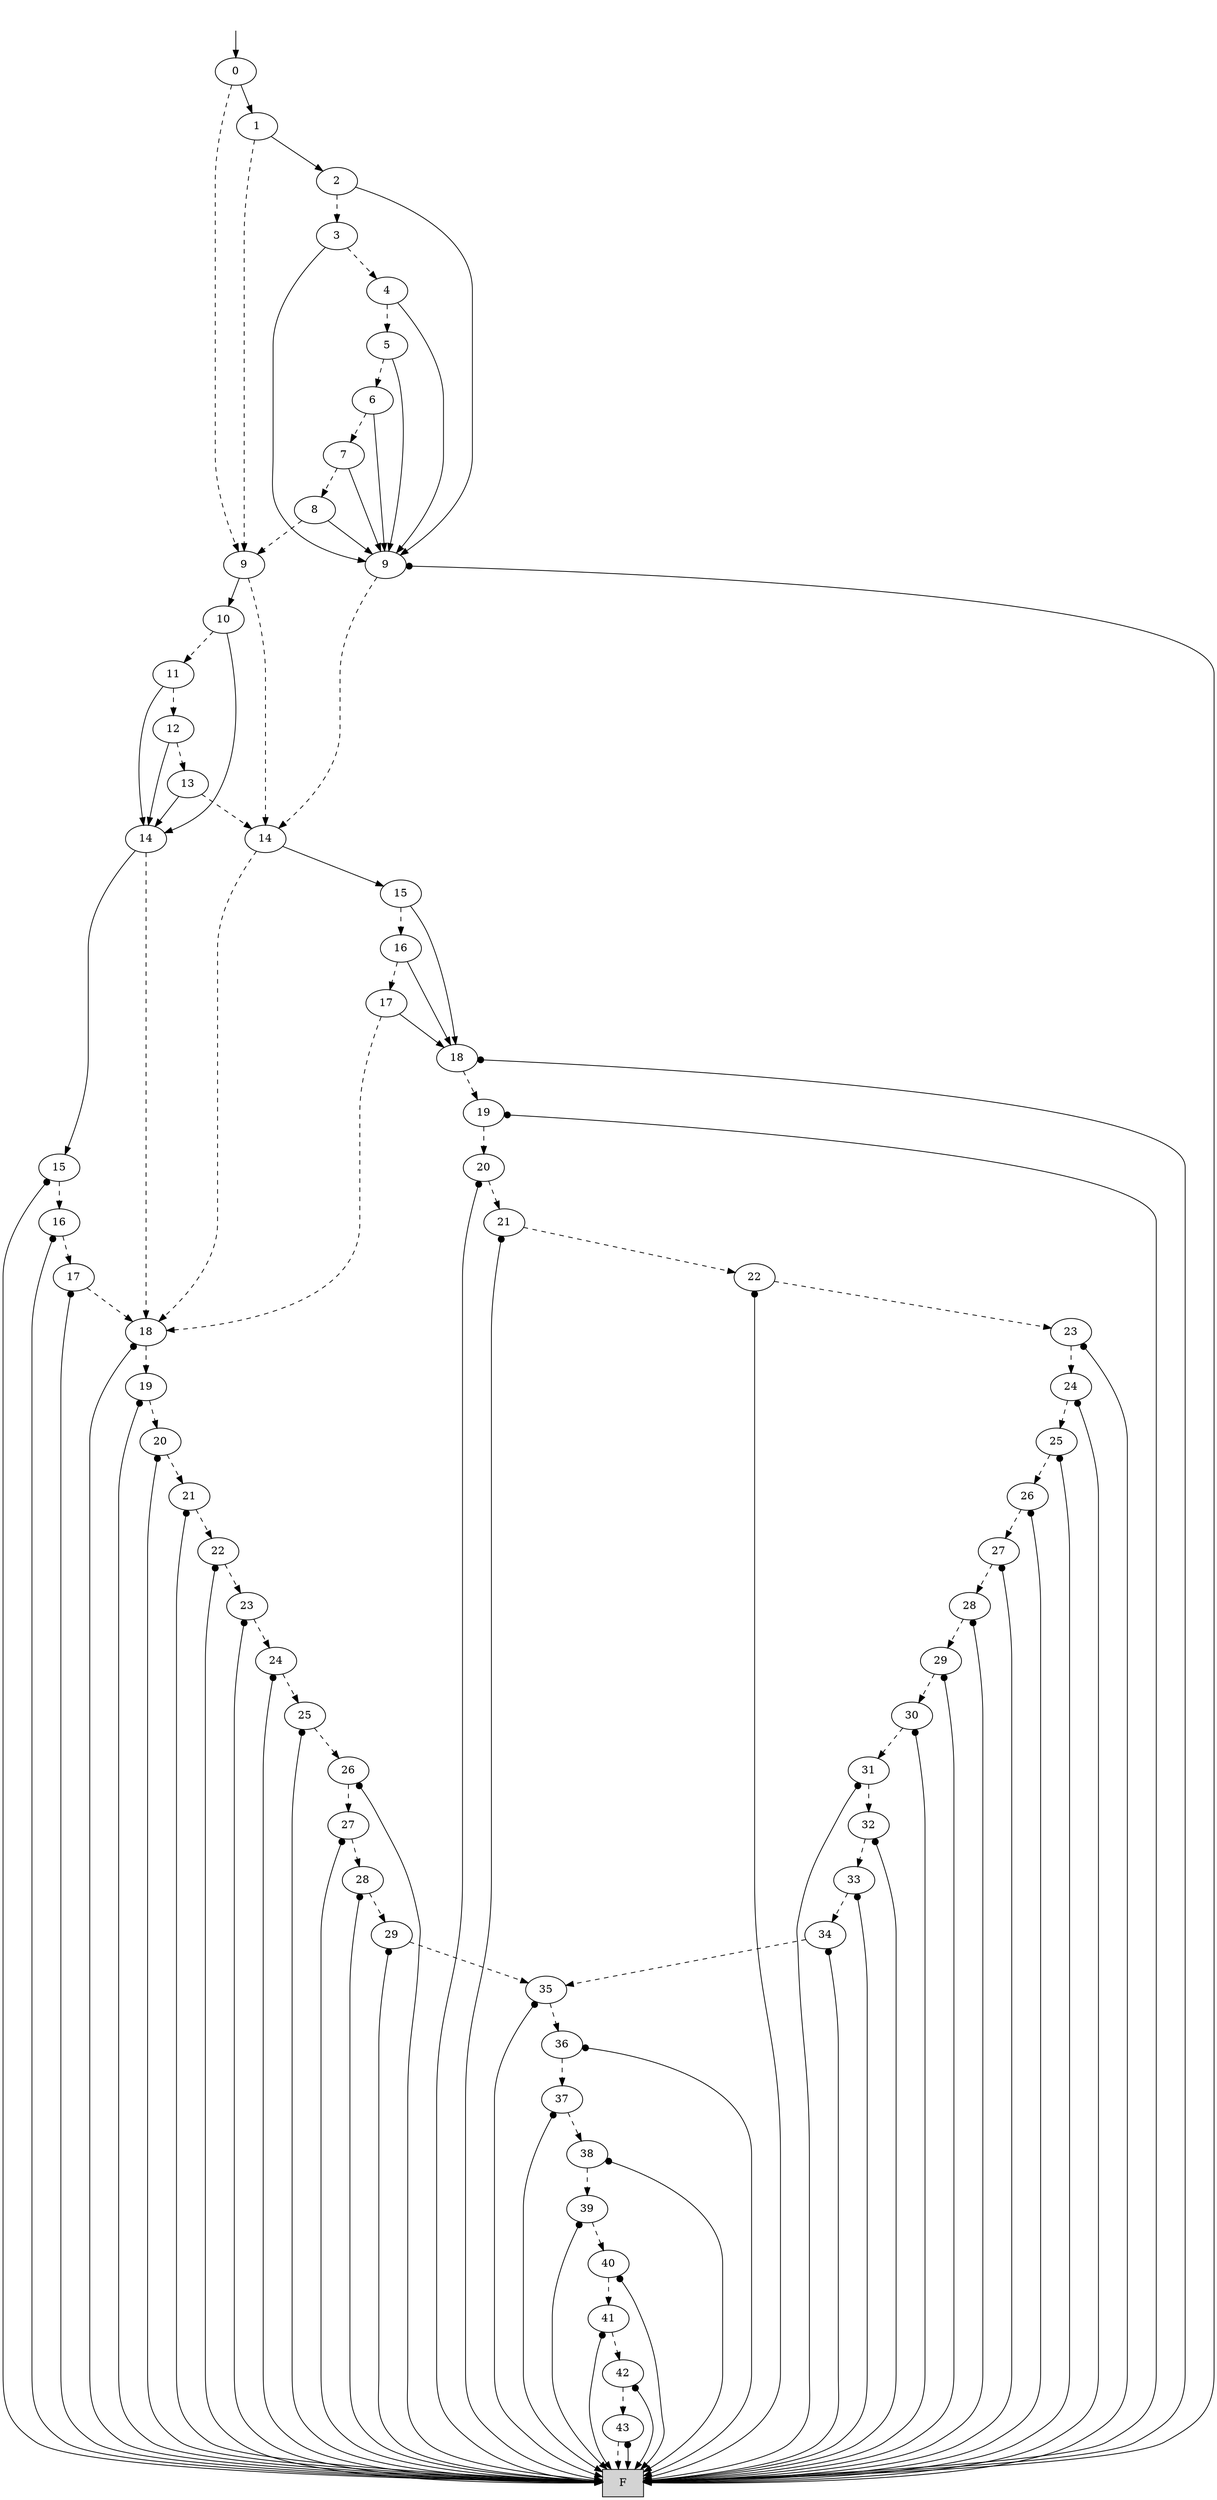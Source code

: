 digraph "DD" {
graph [dpi = 300];
center = true;
edge [dir = forward];
root [style=invis];
root -> 155 [style=solid dir=both arrowtail=none];
155 [label="0"];
50331667 [label="9"];
16777253 [label="14"];
16777246 [label="18"];
58720280 [label="19"];
41943085 [label="20"];
25165859 [label="21"];
58720279 [label="22"];
58720278 [label="23"];
58720277 [label="24"];
153 [label="25"];
33554475 [label="26"];
8388647 [label="27"];
50331663 [label="28"];
8388646 [label="29"];
41943084 [label="35"];
25165858 [label="36"];
8388645 [label="37"];
25165857 [label="38"];
25165856 [label="39"];
152 [label="40"];
151 [label="41"];
150 [label="42"];
45 [label="43"];
0 [shape=box, style=filled, label="F"];
45 -> 0 [style=dashed];
45 -> 0 [style=solid dir=both arrowtail=dot];
150 -> 45 [style=dashed];
150 -> 0 [style=solid dir=both arrowtail=dot];
151 -> 150 [style=dashed];
151 -> 0 [style=solid dir=both arrowtail=dot];
152 -> 151 [style=dashed];
152 -> 0 [style=solid dir=both arrowtail=dot];
25165856 -> 152 [style=dashed];
25165856 -> 0 [style=solid dir=both arrowtail=dot];
25165857 -> 25165856 [style=dashed];
25165857 -> 0 [style=solid dir=both arrowtail=dot];
8388645 -> 25165857 [style=dashed];
8388645 -> 0 [style=solid dir=both arrowtail=dot];
25165858 -> 8388645 [style=dashed];
25165858 -> 0 [style=solid dir=both arrowtail=dot];
41943084 -> 25165858 [style=dashed];
41943084 -> 0 [style=solid dir=both arrowtail=dot];
8388646 -> 41943084 [style=dashed];
8388646 -> 0 [style=solid dir=both arrowtail=dot];
50331663 -> 8388646 [style=dashed];
50331663 -> 0 [style=solid dir=both arrowtail=dot];
8388647 -> 50331663 [style=dashed];
8388647 -> 0 [style=solid dir=both arrowtail=dot];
33554475 -> 8388647 [style=dashed];
33554475 -> 0 [style=solid dir=both arrowtail=dot];
153 -> 33554475 [style=dashed];
153 -> 0 [style=solid dir=both arrowtail=dot];
58720277 -> 153 [style=dashed];
58720277 -> 0 [style=solid dir=both arrowtail=dot];
58720278 -> 58720277 [style=dashed];
58720278 -> 0 [style=solid dir=both arrowtail=dot];
58720279 -> 58720278 [style=dashed];
58720279 -> 0 [style=solid dir=both arrowtail=dot];
25165859 -> 58720279 [style=dashed];
25165859 -> 0 [style=solid dir=both arrowtail=dot];
41943085 -> 25165859 [style=dashed];
41943085 -> 0 [style=solid dir=both arrowtail=dot];
58720280 -> 41943085 [style=dashed];
58720280 -> 0 [style=solid dir=both arrowtail=dot];
16777246 -> 58720280 [style=dashed];
16777246 -> 0 [style=solid dir=both arrowtail=dot];
50331665 [label="15"];
33554477 [label="16"];
58720282 [label="17"];
25165862 [label="18"];
25165861 [label="19"];
8388654 [label="20"];
8388653 [label="21"];
50331664 [label="22"];
154 [label="23"];
33554476 [label="24"];
41943086 [label="25"];
58720281 [label="26"];
16777252 [label="27"];
16777251 [label="28"];
8388652 [label="29"];
25165860 [label="30"];
16777250 [label="31"];
16777249 [label="32"];
16777248 [label="33"];
16777247 [label="34"];
16777247 -> 41943084 [style=dashed];
16777247 -> 0 [style=solid dir=both arrowtail=dot];
16777248 -> 16777247 [style=dashed];
16777248 -> 0 [style=solid dir=both arrowtail=dot];
16777249 -> 16777248 [style=dashed];
16777249 -> 0 [style=solid dir=both arrowtail=dot];
16777250 -> 16777249 [style=dashed];
16777250 -> 0 [style=solid dir=both arrowtail=dot];
25165860 -> 16777250 [style=dashed];
25165860 -> 0 [style=solid dir=both arrowtail=dot];
8388652 -> 25165860 [style=dashed];
8388652 -> 0 [style=solid dir=both arrowtail=dot];
16777251 -> 8388652 [style=dashed];
16777251 -> 0 [style=solid dir=both arrowtail=dot];
16777252 -> 16777251 [style=dashed];
16777252 -> 0 [style=solid dir=both arrowtail=dot];
58720281 -> 16777252 [style=dashed];
58720281 -> 0 [style=solid dir=both arrowtail=dot];
41943086 -> 58720281 [style=dashed];
41943086 -> 0 [style=solid dir=both arrowtail=dot];
33554476 -> 41943086 [style=dashed];
33554476 -> 0 [style=solid dir=both arrowtail=dot];
154 -> 33554476 [style=dashed];
154 -> 0 [style=solid dir=both arrowtail=dot];
50331664 -> 154 [style=dashed];
50331664 -> 0 [style=solid dir=both arrowtail=dot];
8388653 -> 50331664 [style=dashed];
8388653 -> 0 [style=solid dir=both arrowtail=dot];
8388654 -> 8388653 [style=dashed];
8388654 -> 0 [style=solid dir=both arrowtail=dot];
25165861 -> 8388654 [style=dashed];
25165861 -> 0 [style=solid dir=both arrowtail=dot];
25165862 -> 25165861 [style=dashed];
25165862 -> 0 [style=solid dir=both arrowtail=dot];
58720282 -> 16777246 [style=dashed];
58720282 -> 25165862 [style=solid dir=both arrowtail=none];
33554477 -> 58720282 [style=dashed];
33554477 -> 25165862 [style=solid dir=both arrowtail=none];
50331665 -> 33554477 [style=dashed];
50331665 -> 25165862 [style=solid dir=both arrowtail=none];
16777253 -> 16777246 [style=dashed];
16777253 -> 50331665 [style=solid dir=both arrowtail=none];
25165864 [label="10"];
50331666 [label="11"];
33554478 [label="12"];
25165863 [label="13"];
8388651 [label="14"];
8388650 [label="15"];
8388649 [label="16"];
8388648 [label="17"];
8388648 -> 16777246 [style=dashed];
8388648 -> 0 [style=solid dir=both arrowtail=dot];
8388649 -> 8388648 [style=dashed];
8388649 -> 0 [style=solid dir=both arrowtail=dot];
8388650 -> 8388649 [style=dashed];
8388650 -> 0 [style=solid dir=both arrowtail=dot];
8388651 -> 16777246 [style=dashed];
8388651 -> 8388650 [style=solid dir=both arrowtail=none];
25165863 -> 16777253 [style=dashed];
25165863 -> 8388651 [style=solid dir=both arrowtail=none];
33554478 -> 25165863 [style=dashed];
33554478 -> 8388651 [style=solid dir=both arrowtail=none];
50331666 -> 33554478 [style=dashed];
50331666 -> 8388651 [style=solid dir=both arrowtail=none];
25165864 -> 50331666 [style=dashed];
25165864 -> 8388651 [style=solid dir=both arrowtail=none];
50331667 -> 16777253 [style=dashed];
50331667 -> 25165864 [style=solid dir=both arrowtail=none];
16777255 [label="1"];
50331674 [label="2"];
50331673 [label="3"];
50331672 [label="4"];
50331671 [label="5"];
50331670 [label="6"];
50331669 [label="7"];
50331668 [label="8"];
16777254 [label="9"];
16777254 -> 16777253 [style=dashed];
16777254 -> 0 [style=solid dir=both arrowtail=dot];
50331668 -> 50331667 [style=dashed];
50331668 -> 16777254 [style=solid dir=both arrowtail=none];
50331669 -> 50331668 [style=dashed];
50331669 -> 16777254 [style=solid dir=both arrowtail=none];
50331670 -> 50331669 [style=dashed];
50331670 -> 16777254 [style=solid dir=both arrowtail=none];
50331671 -> 50331670 [style=dashed];
50331671 -> 16777254 [style=solid dir=both arrowtail=none];
50331672 -> 50331671 [style=dashed];
50331672 -> 16777254 [style=solid dir=both arrowtail=none];
50331673 -> 50331672 [style=dashed];
50331673 -> 16777254 [style=solid dir=both arrowtail=none];
50331674 -> 50331673 [style=dashed];
50331674 -> 16777254 [style=solid dir=both arrowtail=none];
16777255 -> 50331667 [style=dashed];
16777255 -> 50331674 [style=solid dir=both arrowtail=none];
155 -> 50331667 [style=dashed];
155 -> 16777255 [style=solid dir=both arrowtail=none];
}
